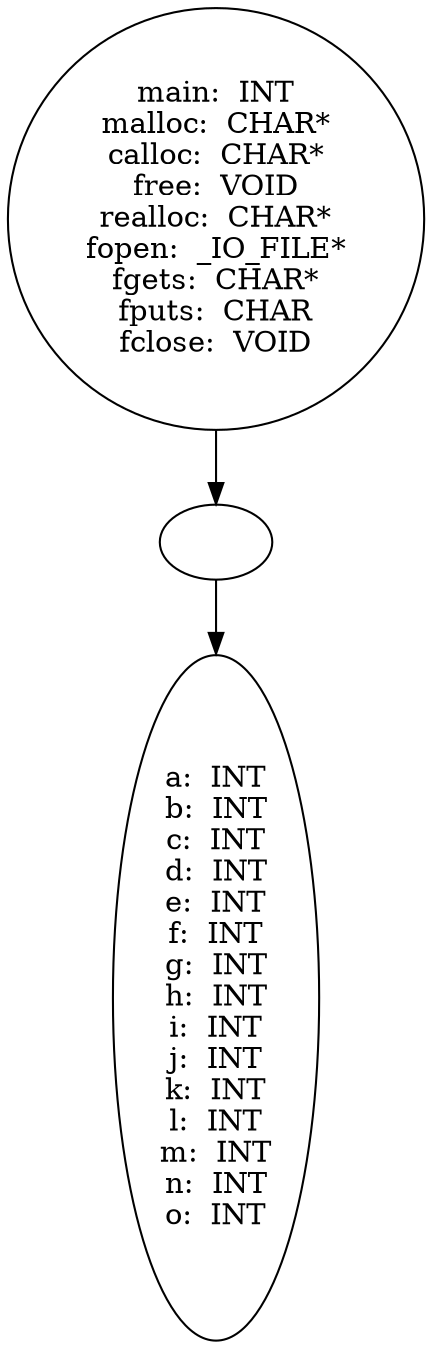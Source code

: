 digraph AST {
  "138081628442096" [label="main:  INT
malloc:  CHAR*
calloc:  CHAR*
free:  VOID
realloc:  CHAR*
fopen:  _IO_FILE*
fgets:  CHAR*
fputs:  CHAR
fclose:  VOID"];
  "138081628442096" -> "138081628444064";
  "138081628444064" [label=""];
  "138081628444064" -> "138081628443872";
  "138081628443872" [label="a:  INT
b:  INT
c:  INT
d:  INT
e:  INT
f:  INT
g:  INT
h:  INT
i:  INT
j:  INT
k:  INT
l:  INT
m:  INT
n:  INT
o:  INT"];
}
